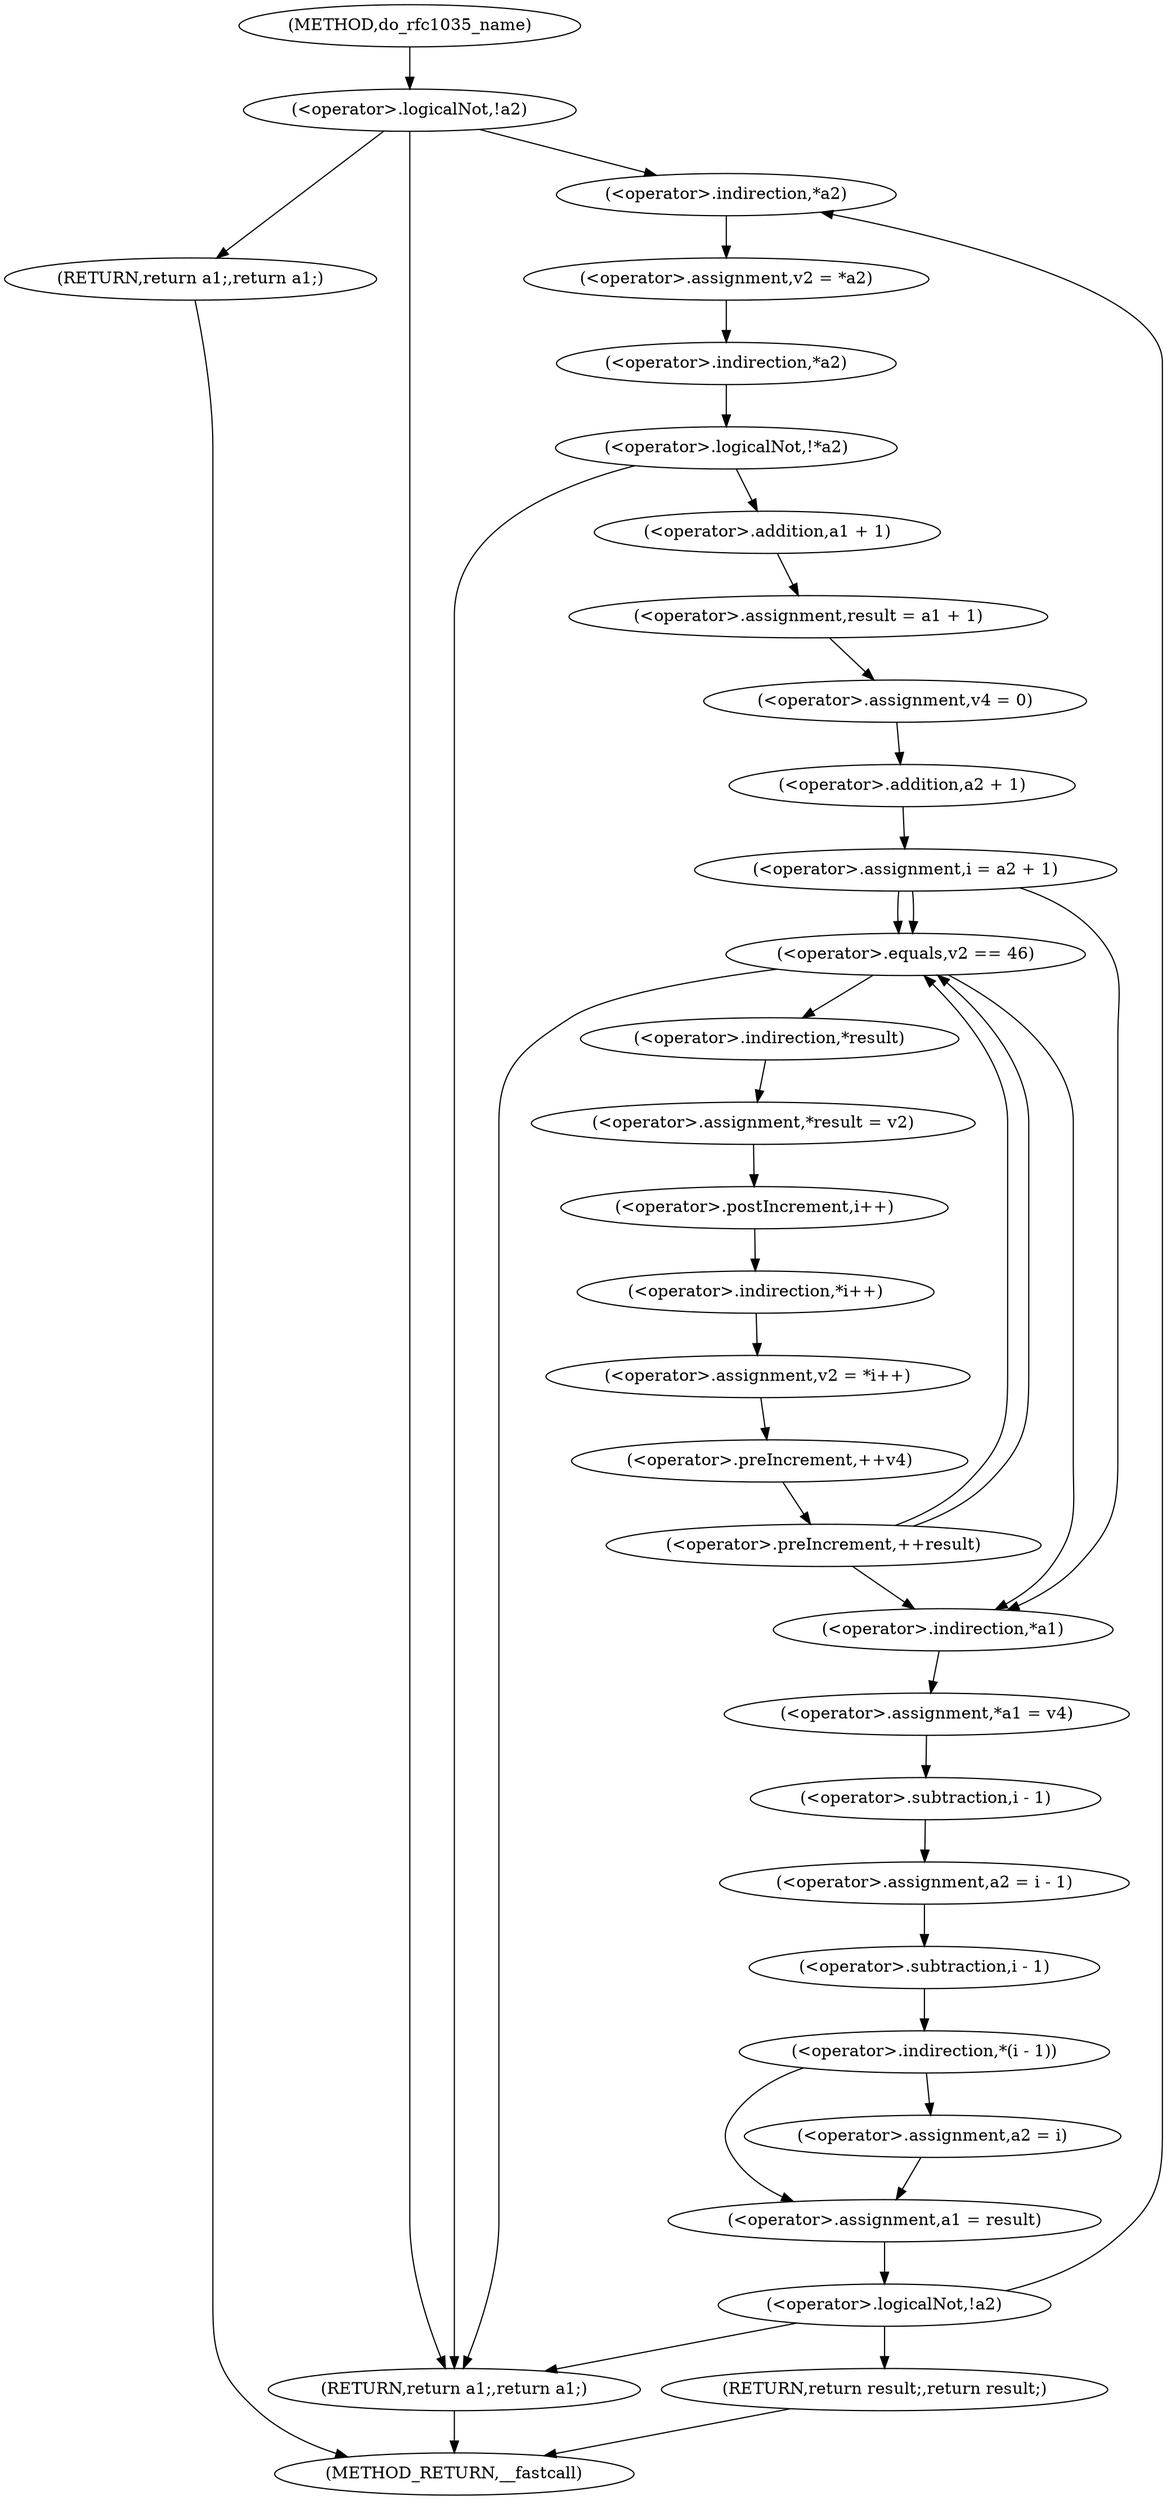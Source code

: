 digraph do_rfc1035_name {  
"1000114" [label = "(<operator>.logicalNot,!a2)" ]
"1000116" [label = "(RETURN,return a1;,return a1;)" ]
"1000121" [label = "(<operator>.assignment,v2 = *a2)" ]
"1000123" [label = "(<operator>.indirection,*a2)" ]
"1000126" [label = "(<operator>.logicalNot,!*a2)" ]
"1000127" [label = "(<operator>.indirection,*a2)" ]
"1000130" [label = "(<operator>.assignment,result = a1 + 1)" ]
"1000132" [label = "(<operator>.addition,a1 + 1)" ]
"1000135" [label = "(<operator>.assignment,v4 = 0)" ]
"1000139" [label = "(<operator>.assignment,i = a2 + 1)" ]
"1000141" [label = "(<operator>.addition,a2 + 1)" ]
"1000145" [label = "(<operator>.preIncrement,++result)" ]
"1000149" [label = "(<operator>.equals,v2 == 46)" ]
"1000153" [label = "(<operator>.assignment,*result = v2)" ]
"1000154" [label = "(<operator>.indirection,*result)" ]
"1000157" [label = "(<operator>.assignment,v2 = *i++)" ]
"1000159" [label = "(<operator>.indirection,*i++)" ]
"1000160" [label = "(<operator>.postIncrement,i++)" ]
"1000162" [label = "(<operator>.preIncrement,++v4)" ]
"1000164" [label = "(<operator>.assignment,*a1 = v4)" ]
"1000165" [label = "(<operator>.indirection,*a1)" ]
"1000168" [label = "(<operator>.assignment,a2 = i - 1)" ]
"1000170" [label = "(<operator>.subtraction,i - 1)" ]
"1000174" [label = "(<operator>.indirection,*(i - 1))" ]
"1000175" [label = "(<operator>.subtraction,i - 1)" ]
"1000178" [label = "(<operator>.assignment,a2 = i)" ]
"1000181" [label = "(<operator>.assignment,a1 = result)" ]
"1000185" [label = "(<operator>.logicalNot,!a2)" ]
"1000187" [label = "(RETURN,return result;,return result;)" ]
"1000189" [label = "(RETURN,return a1;,return a1;)" ]
"1000105" [label = "(METHOD,do_rfc1035_name)" ]
"1000191" [label = "(METHOD_RETURN,__fastcall)" ]
  "1000114" -> "1000116" 
  "1000114" -> "1000123" 
  "1000114" -> "1000189" 
  "1000116" -> "1000191" 
  "1000121" -> "1000127" 
  "1000123" -> "1000121" 
  "1000126" -> "1000189" 
  "1000126" -> "1000132" 
  "1000127" -> "1000126" 
  "1000130" -> "1000135" 
  "1000132" -> "1000130" 
  "1000135" -> "1000141" 
  "1000139" -> "1000149" 
  "1000139" -> "1000149" 
  "1000139" -> "1000165" 
  "1000141" -> "1000139" 
  "1000145" -> "1000149" 
  "1000145" -> "1000149" 
  "1000145" -> "1000165" 
  "1000149" -> "1000165" 
  "1000149" -> "1000189" 
  "1000149" -> "1000154" 
  "1000153" -> "1000160" 
  "1000154" -> "1000153" 
  "1000157" -> "1000162" 
  "1000159" -> "1000157" 
  "1000160" -> "1000159" 
  "1000162" -> "1000145" 
  "1000164" -> "1000170" 
  "1000165" -> "1000164" 
  "1000168" -> "1000175" 
  "1000170" -> "1000168" 
  "1000174" -> "1000178" 
  "1000174" -> "1000181" 
  "1000175" -> "1000174" 
  "1000178" -> "1000181" 
  "1000181" -> "1000185" 
  "1000185" -> "1000123" 
  "1000185" -> "1000189" 
  "1000185" -> "1000187" 
  "1000187" -> "1000191" 
  "1000189" -> "1000191" 
  "1000105" -> "1000114" 
}
